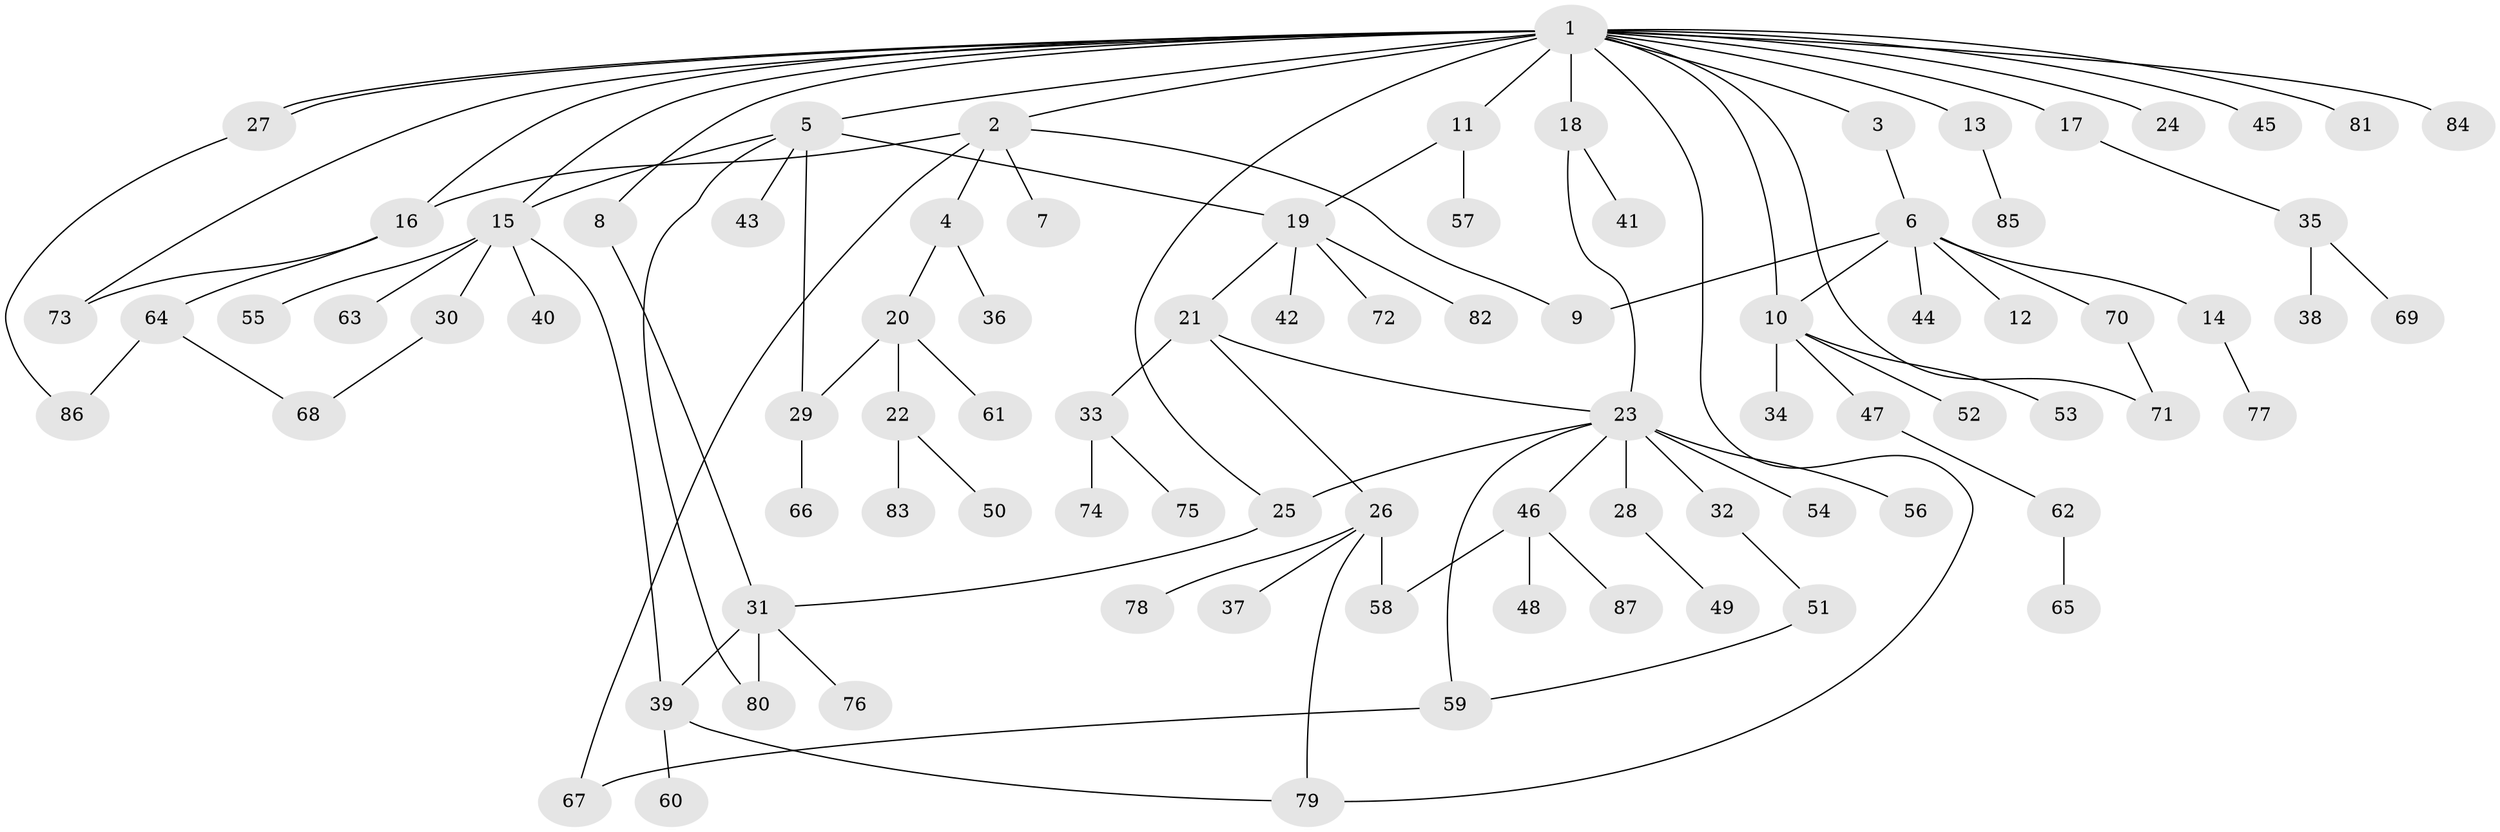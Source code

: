 // Generated by graph-tools (version 1.1) at 2025/48/03/09/25 04:48:31]
// undirected, 87 vertices, 107 edges
graph export_dot {
graph [start="1"]
  node [color=gray90,style=filled];
  1;
  2;
  3;
  4;
  5;
  6;
  7;
  8;
  9;
  10;
  11;
  12;
  13;
  14;
  15;
  16;
  17;
  18;
  19;
  20;
  21;
  22;
  23;
  24;
  25;
  26;
  27;
  28;
  29;
  30;
  31;
  32;
  33;
  34;
  35;
  36;
  37;
  38;
  39;
  40;
  41;
  42;
  43;
  44;
  45;
  46;
  47;
  48;
  49;
  50;
  51;
  52;
  53;
  54;
  55;
  56;
  57;
  58;
  59;
  60;
  61;
  62;
  63;
  64;
  65;
  66;
  67;
  68;
  69;
  70;
  71;
  72;
  73;
  74;
  75;
  76;
  77;
  78;
  79;
  80;
  81;
  82;
  83;
  84;
  85;
  86;
  87;
  1 -- 2;
  1 -- 3;
  1 -- 5;
  1 -- 8;
  1 -- 10;
  1 -- 11;
  1 -- 13;
  1 -- 15;
  1 -- 16;
  1 -- 17;
  1 -- 18;
  1 -- 24;
  1 -- 25;
  1 -- 27;
  1 -- 27;
  1 -- 45;
  1 -- 71;
  1 -- 73;
  1 -- 79;
  1 -- 81;
  1 -- 84;
  2 -- 4;
  2 -- 7;
  2 -- 9;
  2 -- 16;
  2 -- 67;
  3 -- 6;
  4 -- 20;
  4 -- 36;
  5 -- 15;
  5 -- 19;
  5 -- 29;
  5 -- 43;
  5 -- 80;
  6 -- 9;
  6 -- 10;
  6 -- 12;
  6 -- 14;
  6 -- 44;
  6 -- 70;
  8 -- 31;
  10 -- 34;
  10 -- 47;
  10 -- 52;
  10 -- 53;
  11 -- 19;
  11 -- 57;
  13 -- 85;
  14 -- 77;
  15 -- 30;
  15 -- 39;
  15 -- 40;
  15 -- 55;
  15 -- 63;
  16 -- 64;
  16 -- 73;
  17 -- 35;
  18 -- 23;
  18 -- 41;
  19 -- 21;
  19 -- 42;
  19 -- 72;
  19 -- 82;
  20 -- 22;
  20 -- 29;
  20 -- 61;
  21 -- 23;
  21 -- 26;
  21 -- 33;
  22 -- 50;
  22 -- 83;
  23 -- 25;
  23 -- 28;
  23 -- 32;
  23 -- 46;
  23 -- 54;
  23 -- 56;
  23 -- 59;
  25 -- 31;
  26 -- 37;
  26 -- 58;
  26 -- 78;
  26 -- 79;
  27 -- 86;
  28 -- 49;
  29 -- 66;
  30 -- 68;
  31 -- 39;
  31 -- 76;
  31 -- 80;
  32 -- 51;
  33 -- 74;
  33 -- 75;
  35 -- 38;
  35 -- 69;
  39 -- 60;
  39 -- 79;
  46 -- 48;
  46 -- 58;
  46 -- 87;
  47 -- 62;
  51 -- 59;
  59 -- 67;
  62 -- 65;
  64 -- 68;
  64 -- 86;
  70 -- 71;
}
